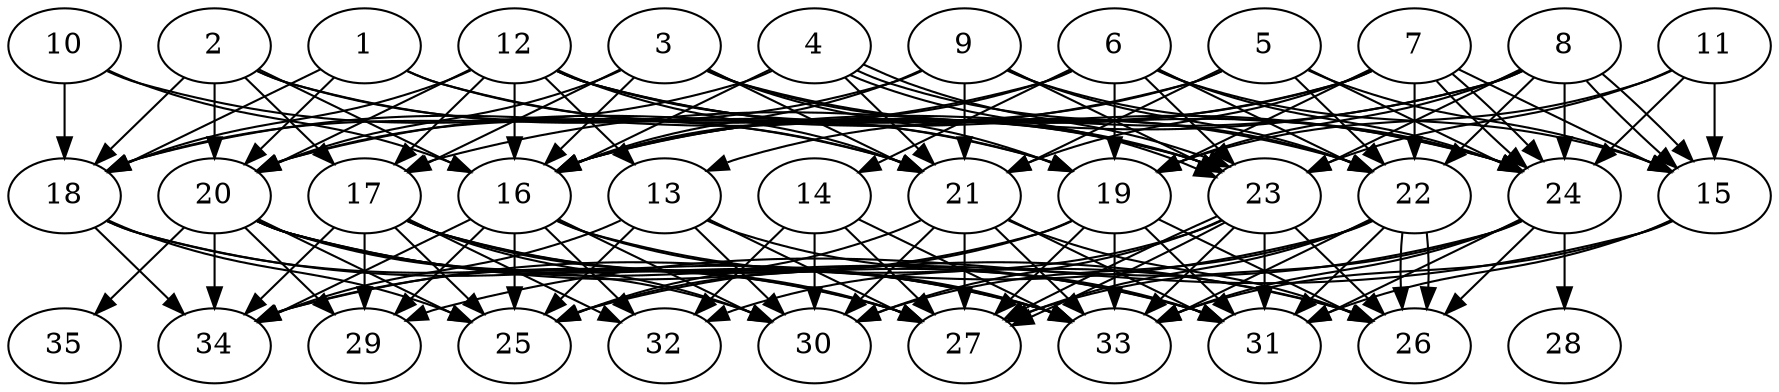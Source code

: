 // DAG automatically generated by daggen at Thu Oct  3 14:05:36 2019
// ./daggen --dot -n 35 --ccr 0.5 --fat 0.7 --regular 0.9 --density 0.9 --mindata 5242880 --maxdata 52428800 
digraph G {
  1 [size="26036224", alpha="0.13", expect_size="13018112"] 
  1 -> 18 [size ="13018112"]
  1 -> 19 [size ="13018112"]
  1 -> 20 [size ="13018112"]
  1 -> 23 [size ="13018112"]
  2 [size="47007744", alpha="0.02", expect_size="23503872"] 
  2 -> 16 [size ="23503872"]
  2 -> 17 [size ="23503872"]
  2 -> 18 [size ="23503872"]
  2 -> 19 [size ="23503872"]
  2 -> 20 [size ="23503872"]
  2 -> 21 [size ="23503872"]
  3 [size="53860352", alpha="0.09", expect_size="26930176"] 
  3 -> 16 [size ="26930176"]
  3 -> 17 [size ="26930176"]
  3 -> 19 [size ="26930176"]
  3 -> 20 [size ="26930176"]
  3 -> 21 [size ="26930176"]
  3 -> 23 [size ="26930176"]
  3 -> 24 [size ="26930176"]
  4 [size="43429888", alpha="0.10", expect_size="21714944"] 
  4 -> 16 [size ="21714944"]
  4 -> 18 [size ="21714944"]
  4 -> 21 [size ="21714944"]
  4 -> 22 [size ="21714944"]
  4 -> 23 [size ="21714944"]
  4 -> 23 [size ="21714944"]
  5 [size="57198592", alpha="0.12", expect_size="28599296"] 
  5 -> 15 [size ="28599296"]
  5 -> 16 [size ="28599296"]
  5 -> 20 [size ="28599296"]
  5 -> 21 [size ="28599296"]
  5 -> 22 [size ="28599296"]
  5 -> 24 [size ="28599296"]
  6 [size="59383808", alpha="0.18", expect_size="29691904"] 
  6 -> 14 [size ="29691904"]
  6 -> 15 [size ="29691904"]
  6 -> 16 [size ="29691904"]
  6 -> 18 [size ="29691904"]
  6 -> 19 [size ="29691904"]
  6 -> 22 [size ="29691904"]
  6 -> 23 [size ="29691904"]
  6 -> 24 [size ="29691904"]
  7 [size="68798464", alpha="0.19", expect_size="34399232"] 
  7 -> 13 [size ="34399232"]
  7 -> 15 [size ="34399232"]
  7 -> 16 [size ="34399232"]
  7 -> 19 [size ="34399232"]
  7 -> 21 [size ="34399232"]
  7 -> 22 [size ="34399232"]
  7 -> 24 [size ="34399232"]
  7 -> 24 [size ="34399232"]
  8 [size="80193536", alpha="0.06", expect_size="40096768"] 
  8 -> 15 [size ="40096768"]
  8 -> 15 [size ="40096768"]
  8 -> 16 [size ="40096768"]
  8 -> 17 [size ="40096768"]
  8 -> 19 [size ="40096768"]
  8 -> 22 [size ="40096768"]
  8 -> 23 [size ="40096768"]
  8 -> 24 [size ="40096768"]
  9 [size="62148608", alpha="0.02", expect_size="31074304"] 
  9 -> 16 [size ="31074304"]
  9 -> 20 [size ="31074304"]
  9 -> 21 [size ="31074304"]
  9 -> 22 [size ="31074304"]
  9 -> 23 [size ="31074304"]
  9 -> 24 [size ="31074304"]
  10 [size="96823296", alpha="0.16", expect_size="48411648"] 
  10 -> 16 [size ="48411648"]
  10 -> 18 [size ="48411648"]
  10 -> 21 [size ="48411648"]
  11 [size="54775808", alpha="0.07", expect_size="27387904"] 
  11 -> 15 [size ="27387904"]
  11 -> 19 [size ="27387904"]
  11 -> 23 [size ="27387904"]
  11 -> 24 [size ="27387904"]
  12 [size="22509568", alpha="0.17", expect_size="11254784"] 
  12 -> 13 [size ="11254784"]
  12 -> 16 [size ="11254784"]
  12 -> 17 [size ="11254784"]
  12 -> 18 [size ="11254784"]
  12 -> 20 [size ="11254784"]
  12 -> 21 [size ="11254784"]
  12 -> 22 [size ="11254784"]
  12 -> 23 [size ="11254784"]
  12 -> 24 [size ="11254784"]
  13 [size="29906944", alpha="0.00", expect_size="14953472"] 
  13 -> 25 [size ="14953472"]
  13 -> 27 [size ="14953472"]
  13 -> 30 [size ="14953472"]
  13 -> 31 [size ="14953472"]
  13 -> 34 [size ="14953472"]
  14 [size="73680896", alpha="0.20", expect_size="36840448"] 
  14 -> 27 [size ="36840448"]
  14 -> 30 [size ="36840448"]
  14 -> 32 [size ="36840448"]
  14 -> 33 [size ="36840448"]
  15 [size="25997312", alpha="0.09", expect_size="12998656"] 
  15 -> 29 [size ="12998656"]
  15 -> 31 [size ="12998656"]
  15 -> 33 [size ="12998656"]
  16 [size="83695616", alpha="0.10", expect_size="41847808"] 
  16 -> 25 [size ="41847808"]
  16 -> 26 [size ="41847808"]
  16 -> 29 [size ="41847808"]
  16 -> 30 [size ="41847808"]
  16 -> 32 [size ="41847808"]
  16 -> 33 [size ="41847808"]
  16 -> 34 [size ="41847808"]
  17 [size="73375744", alpha="0.01", expect_size="36687872"] 
  17 -> 25 [size ="36687872"]
  17 -> 27 [size ="36687872"]
  17 -> 29 [size ="36687872"]
  17 -> 30 [size ="36687872"]
  17 -> 31 [size ="36687872"]
  17 -> 32 [size ="36687872"]
  17 -> 33 [size ="36687872"]
  17 -> 34 [size ="36687872"]
  18 [size="68562944", alpha="0.11", expect_size="34281472"] 
  18 -> 25 [size ="34281472"]
  18 -> 27 [size ="34281472"]
  18 -> 33 [size ="34281472"]
  18 -> 34 [size ="34281472"]
  19 [size="95119360", alpha="0.07", expect_size="47559680"] 
  19 -> 25 [size ="47559680"]
  19 -> 26 [size ="47559680"]
  19 -> 27 [size ="47559680"]
  19 -> 31 [size ="47559680"]
  19 -> 33 [size ="47559680"]
  19 -> 34 [size ="47559680"]
  20 [size="102799360", alpha="0.15", expect_size="51399680"] 
  20 -> 25 [size ="51399680"]
  20 -> 26 [size ="51399680"]
  20 -> 27 [size ="51399680"]
  20 -> 29 [size ="51399680"]
  20 -> 30 [size ="51399680"]
  20 -> 31 [size ="51399680"]
  20 -> 33 [size ="51399680"]
  20 -> 34 [size ="51399680"]
  20 -> 35 [size ="51399680"]
  21 [size="81788928", alpha="0.06", expect_size="40894464"] 
  21 -> 25 [size ="40894464"]
  21 -> 26 [size ="40894464"]
  21 -> 27 [size ="40894464"]
  21 -> 30 [size ="40894464"]
  21 -> 31 [size ="40894464"]
  21 -> 33 [size ="40894464"]
  22 [size="18874368", alpha="0.05", expect_size="9437184"] 
  22 -> 26 [size ="9437184"]
  22 -> 26 [size ="9437184"]
  22 -> 27 [size ="9437184"]
  22 -> 30 [size ="9437184"]
  22 -> 31 [size ="9437184"]
  22 -> 33 [size ="9437184"]
  22 -> 34 [size ="9437184"]
  23 [size="97085440", alpha="0.14", expect_size="48542720"] 
  23 -> 26 [size ="48542720"]
  23 -> 27 [size ="48542720"]
  23 -> 27 [size ="48542720"]
  23 -> 30 [size ="48542720"]
  23 -> 31 [size ="48542720"]
  23 -> 32 [size ="48542720"]
  23 -> 33 [size ="48542720"]
  24 [size="98269184", alpha="0.09", expect_size="49134592"] 
  24 -> 25 [size ="49134592"]
  24 -> 26 [size ="49134592"]
  24 -> 27 [size ="49134592"]
  24 -> 28 [size ="49134592"]
  24 -> 31 [size ="49134592"]
  24 -> 33 [size ="49134592"]
  25 [size="97574912", alpha="0.14", expect_size="48787456"] 
  26 [size="47198208", alpha="0.10", expect_size="23599104"] 
  27 [size="96225280", alpha="0.18", expect_size="48112640"] 
  28 [size="99581952", alpha="0.01", expect_size="49790976"] 
  29 [size="58281984", alpha="0.14", expect_size="29140992"] 
  30 [size="89657344", alpha="0.06", expect_size="44828672"] 
  31 [size="65062912", alpha="0.08", expect_size="32531456"] 
  32 [size="94423040", alpha="0.12", expect_size="47211520"] 
  33 [size="25513984", alpha="0.20", expect_size="12756992"] 
  34 [size="90456064", alpha="0.01", expect_size="45228032"] 
  35 [size="39079936", alpha="0.06", expect_size="19539968"] 
}
